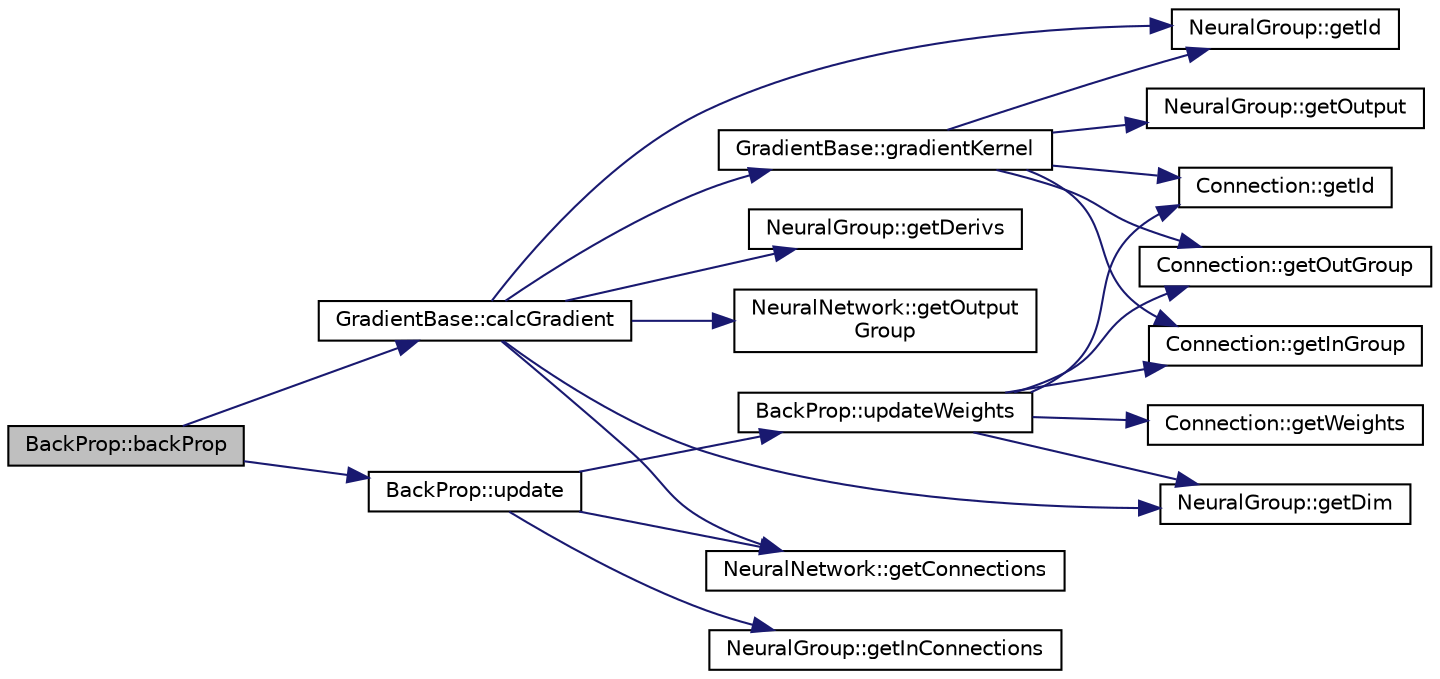 digraph "BackProp::backProp"
{
  edge [fontname="Helvetica",fontsize="10",labelfontname="Helvetica",labelfontsize="10"];
  node [fontname="Helvetica",fontsize="10",shape=record];
  rankdir="LR";
  Node1 [label="BackProp::backProp",height=0.2,width=0.4,color="black", fillcolor="grey75", style="filled", fontcolor="black"];
  Node1 -> Node2 [color="midnightblue",fontsize="10",style="solid",fontname="Helvetica"];
  Node2 [label="GradientBase::calcGradient",height=0.2,width=0.4,color="black", fillcolor="white", style="filled",URL="$class_gradient_base.html#a57a07abfa7022df8050916e6a13cb885"];
  Node2 -> Node3 [color="midnightblue",fontsize="10",style="solid",fontname="Helvetica"];
  Node3 [label="NeuralNetwork::getOutput\lGroup",height=0.2,width=0.4,color="black", fillcolor="white", style="filled",URL="$class_neural_network.html#aa16b5e7dc76f9af0a86daf2d24072b44"];
  Node2 -> Node4 [color="midnightblue",fontsize="10",style="solid",fontname="Helvetica"];
  Node4 [label="NeuralGroup::getDim",height=0.2,width=0.4,color="black", fillcolor="white", style="filled",URL="$class_neural_group.html#afed5bfe263ed08affeb3990ec66fabc1"];
  Node2 -> Node5 [color="midnightblue",fontsize="10",style="solid",fontname="Helvetica"];
  Node5 [label="NeuralGroup::getId",height=0.2,width=0.4,color="black", fillcolor="white", style="filled",URL="$class_neural_group.html#a527a8128dd344e2dde768d3f9910f827"];
  Node2 -> Node6 [color="midnightblue",fontsize="10",style="solid",fontname="Helvetica"];
  Node6 [label="NeuralGroup::getDerivs",height=0.2,width=0.4,color="black", fillcolor="white", style="filled",URL="$class_neural_group.html#aa38c50a04215f1b7dc383c04341feca9"];
  Node2 -> Node7 [color="midnightblue",fontsize="10",style="solid",fontname="Helvetica"];
  Node7 [label="NeuralNetwork::getConnections",height=0.2,width=0.4,color="black", fillcolor="white", style="filled",URL="$class_neural_network.html#a4bd338c0ad1700017a082084bb682b83"];
  Node2 -> Node8 [color="midnightblue",fontsize="10",style="solid",fontname="Helvetica"];
  Node8 [label="GradientBase::gradientKernel",height=0.2,width=0.4,color="black", fillcolor="white", style="filled",URL="$class_gradient_base.html#a56429f5f06c7d252b3383b32926d4052"];
  Node8 -> Node9 [color="midnightblue",fontsize="10",style="solid",fontname="Helvetica"];
  Node9 [label="Connection::getId",height=0.2,width=0.4,color="black", fillcolor="white", style="filled",URL="$class_connection.html#ac1ef8b586beedf168dabbc8fa1174abe"];
  Node8 -> Node10 [color="midnightblue",fontsize="10",style="solid",fontname="Helvetica"];
  Node10 [label="Connection::getOutGroup",height=0.2,width=0.4,color="black", fillcolor="white", style="filled",URL="$class_connection.html#aa090022b0b33dc2ce0d5aa777f9a713d"];
  Node8 -> Node5 [color="midnightblue",fontsize="10",style="solid",fontname="Helvetica"];
  Node8 -> Node11 [color="midnightblue",fontsize="10",style="solid",fontname="Helvetica"];
  Node11 [label="Connection::getInGroup",height=0.2,width=0.4,color="black", fillcolor="white", style="filled",URL="$class_connection.html#a2c9f5f0f410c2b59fd9784afd8b19595"];
  Node8 -> Node12 [color="midnightblue",fontsize="10",style="solid",fontname="Helvetica"];
  Node12 [label="NeuralGroup::getOutput",height=0.2,width=0.4,color="black", fillcolor="white", style="filled",URL="$class_neural_group.html#a34f6070fcf39d5ead845132bd6fb77f6"];
  Node1 -> Node13 [color="midnightblue",fontsize="10",style="solid",fontname="Helvetica"];
  Node13 [label="BackProp::update",height=0.2,width=0.4,color="black", fillcolor="white", style="filled",URL="$class_back_prop.html#a15207cd039b3d39b20abda92deb53902"];
  Node13 -> Node14 [color="midnightblue",fontsize="10",style="solid",fontname="Helvetica"];
  Node14 [label="NeuralGroup::getInConnections",height=0.2,width=0.4,color="black", fillcolor="white", style="filled",URL="$class_neural_group.html#a593b023c9e06107475f286cf2104b804"];
  Node13 -> Node15 [color="midnightblue",fontsize="10",style="solid",fontname="Helvetica"];
  Node15 [label="BackProp::updateWeights",height=0.2,width=0.4,color="black", fillcolor="white", style="filled",URL="$class_back_prop.html#a0e7ba726707939cb37a65e7d6b1d38d4"];
  Node15 -> Node11 [color="midnightblue",fontsize="10",style="solid",fontname="Helvetica"];
  Node15 -> Node4 [color="midnightblue",fontsize="10",style="solid",fontname="Helvetica"];
  Node15 -> Node10 [color="midnightblue",fontsize="10",style="solid",fontname="Helvetica"];
  Node15 -> Node9 [color="midnightblue",fontsize="10",style="solid",fontname="Helvetica"];
  Node15 -> Node16 [color="midnightblue",fontsize="10",style="solid",fontname="Helvetica"];
  Node16 [label="Connection::getWeights",height=0.2,width=0.4,color="black", fillcolor="white", style="filled",URL="$class_connection.html#a8fb1bd48d6a160a858a0eb817a1a448d"];
  Node13 -> Node7 [color="midnightblue",fontsize="10",style="solid",fontname="Helvetica"];
}
